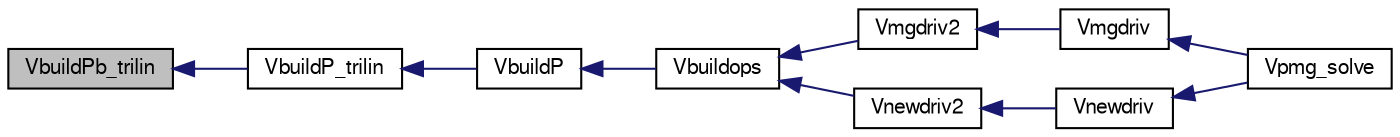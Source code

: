digraph G
{
  edge [fontname="FreeSans",fontsize="10",labelfontname="FreeSans",labelfontsize="10"];
  node [fontname="FreeSans",fontsize="10",shape=record];
  rankdir=LR;
  Node1 [label="VbuildPb_trilin",height=0.2,width=0.4,color="black", fillcolor="grey75", style="filled" fontcolor="black"];
  Node1 -> Node2 [dir=back,color="midnightblue",fontsize="10",style="solid",fontname="FreeSans"];
  Node2 [label="VbuildP_trilin",height=0.2,width=0.4,color="black", fillcolor="white", style="filled",URL="$build_pd_8c.html#ab61d3759bb7237f82ec681b016b63c10"];
  Node2 -> Node3 [dir=back,color="midnightblue",fontsize="10",style="solid",fontname="FreeSans"];
  Node3 [label="VbuildP",height=0.2,width=0.4,color="black", fillcolor="white", style="filled",URL="$group___p_m_g_c.html#ga7de05fbf33504a49c87628ef9a58b26f",tooltip="Builds prolongation matrix."];
  Node3 -> Node4 [dir=back,color="midnightblue",fontsize="10",style="solid",fontname="FreeSans"];
  Node4 [label="Vbuildops",height=0.2,width=0.4,color="black", fillcolor="white", style="filled",URL="$mgsubd_8c.html#ab676e77a0ea7fd89e6e93fca248831ae",tooltip="Build operators, boundary arrays, modify affine vectors ido==0: do only fine level ido==1: do only co..."];
  Node4 -> Node5 [dir=back,color="midnightblue",fontsize="10",style="solid",fontname="FreeSans"];
  Node5 [label="Vmgdriv2",height=0.2,width=0.4,color="black", fillcolor="white", style="filled",URL="$mgdrvd_8c.html#ad88069b85b98b96bcbfbf4bfab67c661",tooltip="Solves the pde using the multi-grid method."];
  Node5 -> Node6 [dir=back,color="midnightblue",fontsize="10",style="solid",fontname="FreeSans"];
  Node6 [label="Vmgdriv",height=0.2,width=0.4,color="black", fillcolor="white", style="filled",URL="$group___p_m_g_c.html#gae0bd7674be993f09052615397fb11ef7",tooltip="Multilevel solver driver."];
  Node6 -> Node7 [dir=back,color="midnightblue",fontsize="10",style="solid",fontname="FreeSans"];
  Node7 [label="Vpmg_solve",height=0.2,width=0.4,color="black", fillcolor="white", style="filled",URL="$group___vpmg.html#ga86a44c6ef4ada350900ef88e87428082",tooltip="Solve the PBE using PMG."];
  Node4 -> Node8 [dir=back,color="midnightblue",fontsize="10",style="solid",fontname="FreeSans"];
  Node8 [label="Vnewdriv2",height=0.2,width=0.4,color="black", fillcolor="white", style="filled",URL="$newdrvd_8c.html#a8b2877638552af80324173636bf0506a",tooltip="Solves using Newton&#39;s Method."];
  Node8 -> Node9 [dir=back,color="midnightblue",fontsize="10",style="solid",fontname="FreeSans"];
  Node9 [label="Vnewdriv",height=0.2,width=0.4,color="black", fillcolor="white", style="filled",URL="$group___p_m_g_c.html#ga579debc5cc00c2e8e9901fa65e165a12",tooltip="Driver for the Newton Solver."];
  Node9 -> Node7 [dir=back,color="midnightblue",fontsize="10",style="solid",fontname="FreeSans"];
}
